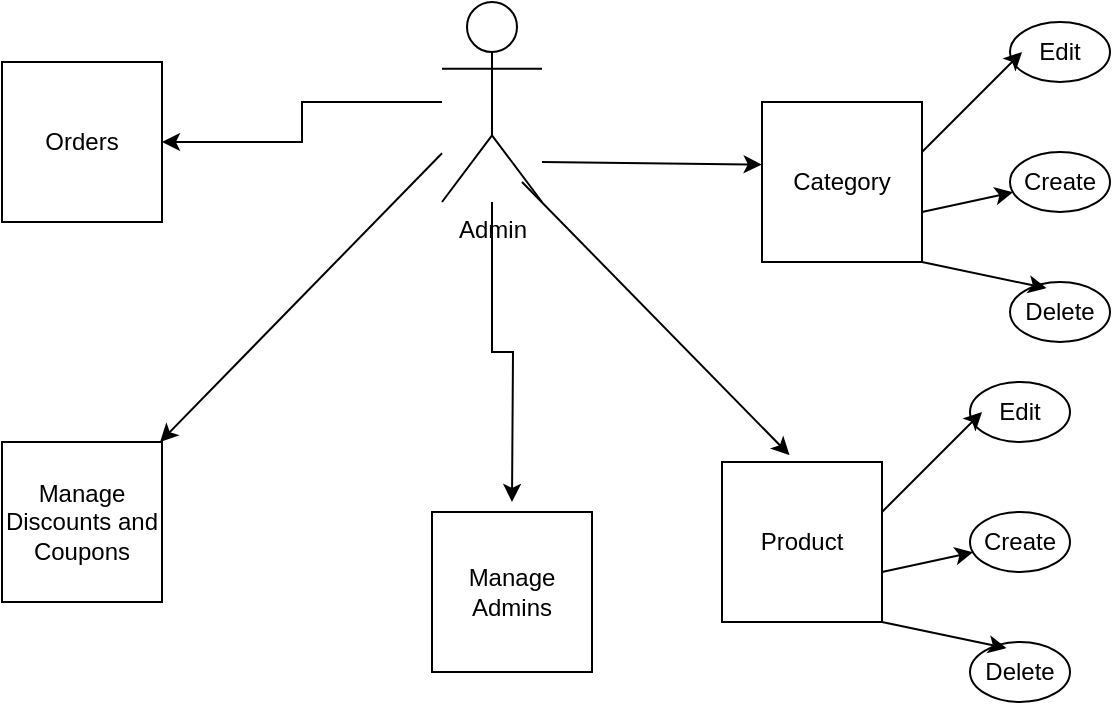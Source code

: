<mxfile version="21.5.0" type="github">
  <diagram name="Page-1" id="nuhZp7t7VHR0sZ8pSpN4">
    <mxGraphModel dx="1756" dy="538" grid="1" gridSize="10" guides="1" tooltips="1" connect="1" arrows="1" fold="1" page="1" pageScale="1" pageWidth="827" pageHeight="1169" math="0" shadow="0">
      <root>
        <mxCell id="0" />
        <mxCell id="1" parent="0" />
        <mxCell id="aBJx7xd7dUz5K_fsXDkm-21" style="edgeStyle=orthogonalEdgeStyle;rounded=0;orthogonalLoop=1;jettySize=auto;html=1;" parent="1" source="aBJx7xd7dUz5K_fsXDkm-1" edge="1">
          <mxGeometry relative="1" as="geometry">
            <mxPoint x="125" y="280" as="targetPoint" />
          </mxGeometry>
        </mxCell>
        <mxCell id="EtD2cg3Dwo9bxF_iSlmd-2" style="edgeStyle=orthogonalEdgeStyle;rounded=0;orthogonalLoop=1;jettySize=auto;html=1;entryX=1;entryY=0.5;entryDx=0;entryDy=0;" edge="1" parent="1" source="aBJx7xd7dUz5K_fsXDkm-1" target="aBJx7xd7dUz5K_fsXDkm-27">
          <mxGeometry relative="1" as="geometry" />
        </mxCell>
        <mxCell id="aBJx7xd7dUz5K_fsXDkm-1" value="Admin" style="shape=umlActor;verticalLabelPosition=bottom;verticalAlign=top;html=1;outlineConnect=0;" parent="1" vertex="1">
          <mxGeometry x="90" y="30" width="50" height="100" as="geometry" />
        </mxCell>
        <mxCell id="aBJx7xd7dUz5K_fsXDkm-2" value="" style="endArrow=classic;html=1;rounded=0;entryX=-0.002;entryY=0.391;entryDx=0;entryDy=0;entryPerimeter=0;" parent="1" target="aBJx7xd7dUz5K_fsXDkm-3" edge="1">
          <mxGeometry width="50" height="50" relative="1" as="geometry">
            <mxPoint x="140" y="110" as="sourcePoint" />
            <mxPoint x="210" y="110" as="targetPoint" />
          </mxGeometry>
        </mxCell>
        <mxCell id="aBJx7xd7dUz5K_fsXDkm-3" value="Category" style="whiteSpace=wrap;html=1;aspect=fixed;" parent="1" vertex="1">
          <mxGeometry x="250" y="80" width="80" height="80" as="geometry" />
        </mxCell>
        <mxCell id="aBJx7xd7dUz5K_fsXDkm-5" value="Edit" style="ellipse;whiteSpace=wrap;html=1;" parent="1" vertex="1">
          <mxGeometry x="374" y="40" width="50" height="30" as="geometry" />
        </mxCell>
        <mxCell id="aBJx7xd7dUz5K_fsXDkm-6" value="Create" style="ellipse;whiteSpace=wrap;html=1;" parent="1" vertex="1">
          <mxGeometry x="374" y="105" width="50" height="30" as="geometry" />
        </mxCell>
        <mxCell id="aBJx7xd7dUz5K_fsXDkm-7" value="Delete" style="ellipse;whiteSpace=wrap;html=1;" parent="1" vertex="1">
          <mxGeometry x="374" y="170" width="50" height="30" as="geometry" />
        </mxCell>
        <mxCell id="aBJx7xd7dUz5K_fsXDkm-8" value="" style="endArrow=classic;html=1;rounded=0;" parent="1" edge="1">
          <mxGeometry width="50" height="50" relative="1" as="geometry">
            <mxPoint x="330" y="105" as="sourcePoint" />
            <mxPoint x="380" y="55" as="targetPoint" />
          </mxGeometry>
        </mxCell>
        <mxCell id="aBJx7xd7dUz5K_fsXDkm-9" value="" style="endArrow=classic;html=1;rounded=0;" parent="1" target="aBJx7xd7dUz5K_fsXDkm-6" edge="1">
          <mxGeometry width="50" height="50" relative="1" as="geometry">
            <mxPoint x="330" y="135" as="sourcePoint" />
            <mxPoint x="380" y="85" as="targetPoint" />
          </mxGeometry>
        </mxCell>
        <mxCell id="aBJx7xd7dUz5K_fsXDkm-10" value="" style="endArrow=classic;html=1;rounded=0;entryX=0.364;entryY=0.102;entryDx=0;entryDy=0;entryPerimeter=0;" parent="1" target="aBJx7xd7dUz5K_fsXDkm-7" edge="1">
          <mxGeometry width="50" height="50" relative="1" as="geometry">
            <mxPoint x="330" y="160" as="sourcePoint" />
            <mxPoint x="380" y="110" as="targetPoint" />
          </mxGeometry>
        </mxCell>
        <mxCell id="aBJx7xd7dUz5K_fsXDkm-11" value="Product" style="whiteSpace=wrap;html=1;aspect=fixed;" parent="1" vertex="1">
          <mxGeometry x="230" y="260" width="80" height="80" as="geometry" />
        </mxCell>
        <mxCell id="aBJx7xd7dUz5K_fsXDkm-12" value="Edit" style="ellipse;whiteSpace=wrap;html=1;" parent="1" vertex="1">
          <mxGeometry x="354" y="220" width="50" height="30" as="geometry" />
        </mxCell>
        <mxCell id="aBJx7xd7dUz5K_fsXDkm-13" value="Create" style="ellipse;whiteSpace=wrap;html=1;" parent="1" vertex="1">
          <mxGeometry x="354" y="285" width="50" height="30" as="geometry" />
        </mxCell>
        <mxCell id="aBJx7xd7dUz5K_fsXDkm-14" value="Delete" style="ellipse;whiteSpace=wrap;html=1;" parent="1" vertex="1">
          <mxGeometry x="354" y="350" width="50" height="30" as="geometry" />
        </mxCell>
        <mxCell id="aBJx7xd7dUz5K_fsXDkm-15" value="" style="endArrow=classic;html=1;rounded=0;" parent="1" edge="1">
          <mxGeometry width="50" height="50" relative="1" as="geometry">
            <mxPoint x="310" y="285" as="sourcePoint" />
            <mxPoint x="360" y="235" as="targetPoint" />
          </mxGeometry>
        </mxCell>
        <mxCell id="aBJx7xd7dUz5K_fsXDkm-16" value="" style="endArrow=classic;html=1;rounded=0;" parent="1" target="aBJx7xd7dUz5K_fsXDkm-13" edge="1">
          <mxGeometry width="50" height="50" relative="1" as="geometry">
            <mxPoint x="310" y="315" as="sourcePoint" />
            <mxPoint x="360" y="265" as="targetPoint" />
          </mxGeometry>
        </mxCell>
        <mxCell id="aBJx7xd7dUz5K_fsXDkm-17" value="" style="endArrow=classic;html=1;rounded=0;entryX=0.364;entryY=0.102;entryDx=0;entryDy=0;entryPerimeter=0;" parent="1" target="aBJx7xd7dUz5K_fsXDkm-14" edge="1">
          <mxGeometry width="50" height="50" relative="1" as="geometry">
            <mxPoint x="310" y="340" as="sourcePoint" />
            <mxPoint x="360" y="290" as="targetPoint" />
          </mxGeometry>
        </mxCell>
        <mxCell id="aBJx7xd7dUz5K_fsXDkm-18" value="" style="endArrow=classic;html=1;rounded=0;entryX=0.422;entryY=-0.043;entryDx=0;entryDy=0;entryPerimeter=0;" parent="1" target="aBJx7xd7dUz5K_fsXDkm-11" edge="1">
          <mxGeometry width="50" height="50" relative="1" as="geometry">
            <mxPoint x="130" y="120" as="sourcePoint" />
            <mxPoint x="160" y="220" as="targetPoint" />
          </mxGeometry>
        </mxCell>
        <mxCell id="aBJx7xd7dUz5K_fsXDkm-24" value="Manage Admins" style="whiteSpace=wrap;html=1;aspect=fixed;" parent="1" vertex="1">
          <mxGeometry x="85" y="285" width="80" height="80" as="geometry" />
        </mxCell>
        <mxCell id="aBJx7xd7dUz5K_fsXDkm-25" value="Manage Discounts and Coupons" style="whiteSpace=wrap;html=1;aspect=fixed;" parent="1" vertex="1">
          <mxGeometry x="-130" y="250" width="80" height="80" as="geometry" />
        </mxCell>
        <mxCell id="aBJx7xd7dUz5K_fsXDkm-26" value="" style="endArrow=classic;html=1;rounded=0;" parent="1" target="aBJx7xd7dUz5K_fsXDkm-25" edge="1" source="aBJx7xd7dUz5K_fsXDkm-1">
          <mxGeometry width="50" height="50" relative="1" as="geometry">
            <mxPoint x="115" y="120" as="sourcePoint" />
            <mxPoint x="165" y="70" as="targetPoint" />
          </mxGeometry>
        </mxCell>
        <mxCell id="aBJx7xd7dUz5K_fsXDkm-27" value="Orders" style="whiteSpace=wrap;html=1;aspect=fixed;" parent="1" vertex="1">
          <mxGeometry x="-130" y="60" width="80" height="80" as="geometry" />
        </mxCell>
      </root>
    </mxGraphModel>
  </diagram>
</mxfile>
